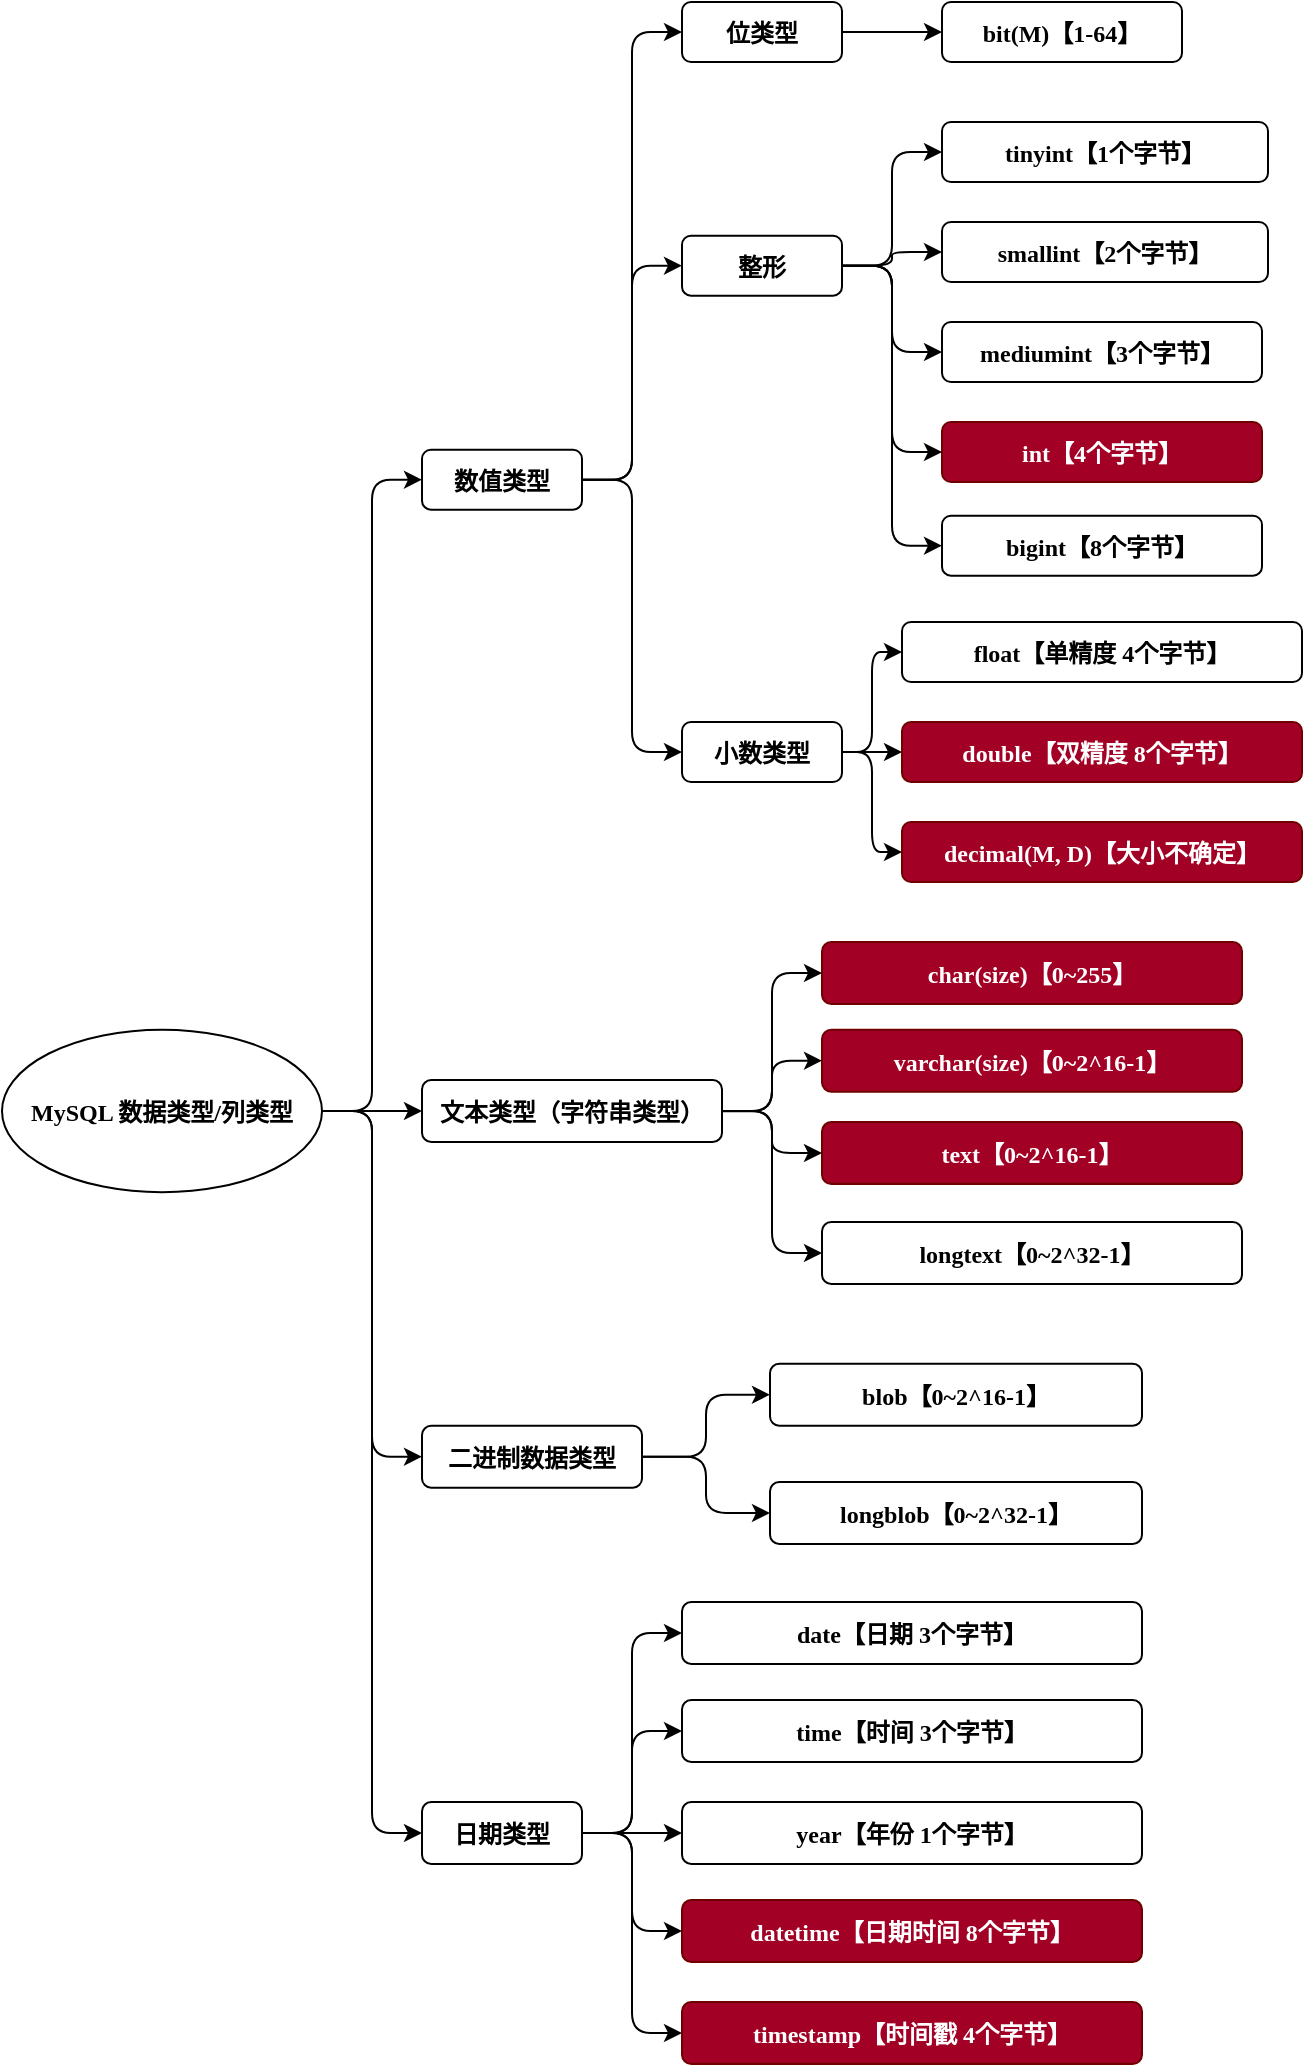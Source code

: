 <mxfile>
    <diagram id="YWlZx64Z_VDlq_uHs3cu" name="第 1 页">
        <mxGraphModel dx="1518" dy="410" grid="1" gridSize="10" guides="1" tooltips="1" connect="1" arrows="1" fold="1" page="1" pageScale="1" pageWidth="827" pageHeight="1169" math="0" shadow="0">
            <root>
                <mxCell id="0"/>
                <mxCell id="1" parent="0"/>
                <mxCell id="19" value="MySQL 数据类型/列类型" style="ellipse;fontFamily=Verdana;fontStyle=1" parent="1" vertex="1">
                    <mxGeometry x="-50" y="833.85" width="160" height="81.3" as="geometry"/>
                </mxCell>
                <mxCell id="80" style="edgeStyle=orthogonalEdgeStyle;html=1;exitX=1;exitY=0.5;exitDx=0;exitDy=0;entryX=0;entryY=0.5;entryDx=0;entryDy=0;fontFamily=Verdana;" parent="1" source="20" target="79" edge="1">
                    <mxGeometry relative="1" as="geometry"/>
                </mxCell>
                <mxCell id="20" value="数值类型" style="rounded=1;fontFamily=Verdana;fontStyle=1" parent="1" vertex="1">
                    <mxGeometry x="160" y="543.85" width="80" height="30" as="geometry"/>
                </mxCell>
                <mxCell id="21" value="" style="edgeStyle=elbowEdgeStyle;elbow=horizontal;fontFamily=Verdana;fontStyle=1" parent="1" source="19" target="20" edge="1">
                    <mxGeometry relative="1" as="geometry"/>
                </mxCell>
                <mxCell id="22" value="文本类型（字符串类型）" style="rounded=1;fontFamily=Verdana;fontStyle=1" parent="1" vertex="1">
                    <mxGeometry x="160" y="859" width="150" height="31" as="geometry"/>
                </mxCell>
                <mxCell id="23" value="" style="edgeStyle=elbowEdgeStyle;elbow=horizontal;fontFamily=Verdana;fontStyle=1" parent="1" source="19" target="22" edge="1">
                    <mxGeometry relative="1" as="geometry"/>
                </mxCell>
                <mxCell id="24" value="二进制数据类型" style="rounded=1;fontFamily=Verdana;fontStyle=1" parent="1" vertex="1">
                    <mxGeometry x="160" y="1031.85" width="110" height="31" as="geometry"/>
                </mxCell>
                <mxCell id="25" value="" style="edgeStyle=elbowEdgeStyle;elbow=horizontal;fontFamily=Verdana;fontStyle=1" parent="1" source="19" target="24" edge="1">
                    <mxGeometry relative="1" as="geometry"/>
                </mxCell>
                <mxCell id="84" style="edgeStyle=orthogonalEdgeStyle;html=1;exitX=1;exitY=0.5;exitDx=0;exitDy=0;entryX=0;entryY=0.5;entryDx=0;entryDy=0;" parent="1" source="26" target="83" edge="1">
                    <mxGeometry relative="1" as="geometry"/>
                </mxCell>
                <mxCell id="86" style="edgeStyle=orthogonalEdgeStyle;html=1;exitX=1;exitY=0.5;exitDx=0;exitDy=0;entryX=0;entryY=0.5;entryDx=0;entryDy=0;" parent="1" source="26" target="85" edge="1">
                    <mxGeometry relative="1" as="geometry"/>
                </mxCell>
                <mxCell id="26" value="日期类型" style="rounded=1;fontFamily=Verdana;fontStyle=1" parent="1" vertex="1">
                    <mxGeometry x="160" y="1220.0" width="80" height="31" as="geometry"/>
                </mxCell>
                <mxCell id="27" value="" style="edgeStyle=elbowEdgeStyle;elbow=horizontal;fontFamily=Verdana;fontStyle=1" parent="1" source="19" target="26" edge="1">
                    <mxGeometry relative="1" as="geometry"/>
                </mxCell>
                <mxCell id="28" value="整形" style="rounded=1;fontFamily=Verdana;fontStyle=1" parent="1" vertex="1">
                    <mxGeometry x="290" y="436.85" width="80" height="30" as="geometry"/>
                </mxCell>
                <mxCell id="29" value="" style="edgeStyle=elbowEdgeStyle;elbow=horizontal;fontFamily=Verdana;fontStyle=1" parent="1" source="20" target="28" edge="1">
                    <mxGeometry relative="1" as="geometry"/>
                </mxCell>
                <mxCell id="76" style="edgeStyle=orthogonalEdgeStyle;html=1;exitX=1;exitY=0.5;exitDx=0;exitDy=0;entryX=0;entryY=0.5;entryDx=0;entryDy=0;fontFamily=Verdana;" parent="1" source="30" target="71" edge="1">
                    <mxGeometry relative="1" as="geometry"/>
                </mxCell>
                <mxCell id="77" style="edgeStyle=orthogonalEdgeStyle;html=1;exitX=1;exitY=0.5;exitDx=0;exitDy=0;entryX=0;entryY=0.5;entryDx=0;entryDy=0;fontFamily=Verdana;" parent="1" source="30" target="72" edge="1">
                    <mxGeometry relative="1" as="geometry"/>
                </mxCell>
                <mxCell id="78" style="edgeStyle=orthogonalEdgeStyle;html=1;exitX=1;exitY=0.5;exitDx=0;exitDy=0;entryX=0;entryY=0.5;entryDx=0;entryDy=0;fontFamily=Verdana;" parent="1" source="30" target="73" edge="1">
                    <mxGeometry relative="1" as="geometry"/>
                </mxCell>
                <mxCell id="30" value="小数类型" style="rounded=1;fontFamily=Verdana;fontStyle=1" parent="1" vertex="1">
                    <mxGeometry x="290" y="680.0" width="80" height="30" as="geometry"/>
                </mxCell>
                <mxCell id="31" value="" style="edgeStyle=elbowEdgeStyle;elbow=horizontal;fontFamily=Verdana;fontStyle=1" parent="1" source="20" target="30" edge="1">
                    <mxGeometry relative="1" as="geometry"/>
                </mxCell>
                <mxCell id="32" value="tinyint【1个字节】" style="rounded=1;fontFamily=Verdana;fontStyle=1" parent="1" vertex="1">
                    <mxGeometry x="420" y="380" width="163" height="30" as="geometry"/>
                </mxCell>
                <mxCell id="33" value="" style="edgeStyle=elbowEdgeStyle;elbow=horizontal;fontFamily=Verdana;fontStyle=1" parent="1" source="28" target="32" edge="1">
                    <mxGeometry relative="1" as="geometry"/>
                </mxCell>
                <mxCell id="34" value="smallint【2个字节】" style="rounded=1;fontFamily=Verdana;fontStyle=1" parent="1" vertex="1">
                    <mxGeometry x="420" y="430" width="163" height="30" as="geometry"/>
                </mxCell>
                <mxCell id="35" value="" style="edgeStyle=elbowEdgeStyle;elbow=horizontal;fontFamily=Verdana;fontStyle=1" parent="1" source="28" target="34" edge="1">
                    <mxGeometry relative="1" as="geometry"/>
                </mxCell>
                <mxCell id="36" value="mediumint【3个字节】" style="rounded=1;fontFamily=Verdana;fontStyle=1" parent="1" vertex="1">
                    <mxGeometry x="420" y="480" width="160" height="30" as="geometry"/>
                </mxCell>
                <mxCell id="37" value="" style="edgeStyle=elbowEdgeStyle;elbow=horizontal;fontFamily=Verdana;fontStyle=1" parent="1" source="28" target="36" edge="1">
                    <mxGeometry relative="1" as="geometry"/>
                </mxCell>
                <mxCell id="38" value="int【4个字节】" style="rounded=1;fontStyle=1;fillColor=#a20025;fontColor=#ffffff;strokeColor=#6F0000;fontFamily=Verdana;" parent="1" vertex="1">
                    <mxGeometry x="420" y="530" width="160" height="30" as="geometry"/>
                </mxCell>
                <mxCell id="39" value="" style="edgeStyle=elbowEdgeStyle;elbow=horizontal;fontFamily=Verdana;fontStyle=1" parent="1" source="28" target="38" edge="1">
                    <mxGeometry relative="1" as="geometry"/>
                </mxCell>
                <mxCell id="40" value="bigint【8个字节】" style="rounded=1;fontFamily=Verdana;fontStyle=1" parent="1" vertex="1">
                    <mxGeometry x="420" y="576.85" width="160" height="30" as="geometry"/>
                </mxCell>
                <mxCell id="41" value="" style="edgeStyle=elbowEdgeStyle;elbow=horizontal;fontFamily=Verdana;fontStyle=1" parent="1" source="28" target="40" edge="1">
                    <mxGeometry relative="1" as="geometry"/>
                </mxCell>
                <mxCell id="46" value="date【日期 3个字节】" style="rounded=1;fontFamily=Verdana;fontStyle=1" parent="1" vertex="1">
                    <mxGeometry x="290" y="1120" width="230" height="31" as="geometry"/>
                </mxCell>
                <mxCell id="47" value="" style="edgeStyle=elbowEdgeStyle;elbow=horizontal;fontFamily=Verdana;fontStyle=1" parent="1" source="26" target="46" edge="1">
                    <mxGeometry relative="1" as="geometry"/>
                </mxCell>
                <mxCell id="48" value="time【时间 3个字节】" style="rounded=1;fontFamily=Verdana;fontStyle=1" parent="1" vertex="1">
                    <mxGeometry x="290" y="1169" width="230" height="31" as="geometry"/>
                </mxCell>
                <mxCell id="49" value="" style="edgeStyle=elbowEdgeStyle;elbow=horizontal;fontFamily=Verdana;fontStyle=1" parent="1" source="26" target="48" edge="1">
                    <mxGeometry relative="1" as="geometry"/>
                </mxCell>
                <mxCell id="50" value="datetime【日期时间 8个字节】" style="rounded=1;fontFamily=Verdana;fontStyle=1;fillColor=#a20025;fontColor=#ffffff;strokeColor=#6F0000;" parent="1" vertex="1">
                    <mxGeometry x="290" y="1269" width="230" height="31" as="geometry"/>
                </mxCell>
                <mxCell id="51" value="" style="edgeStyle=elbowEdgeStyle;elbow=horizontal;fontFamily=Verdana;fontStyle=1" parent="1" source="26" target="50" edge="1">
                    <mxGeometry relative="1" as="geometry"/>
                </mxCell>
                <mxCell id="52" value="char(size)【0~255】" style="rounded=1;fontFamily=Verdana;fontStyle=1;fillColor=#a20025;fontColor=#ffffff;strokeColor=#6F0000;" parent="1" vertex="1">
                    <mxGeometry x="360" y="790" width="210" height="31" as="geometry"/>
                </mxCell>
                <mxCell id="53" value="" style="edgeStyle=elbowEdgeStyle;elbow=horizontal;exitX=1;exitY=0.505;exitDx=0;exitDy=0;exitPerimeter=0;fontFamily=Verdana;fontStyle=1" parent="1" source="22" target="52" edge="1">
                    <mxGeometry relative="1" as="geometry"/>
                </mxCell>
                <mxCell id="54" value="varchar(size)【0~2^16-1】" style="rounded=1;fontFamily=Verdana;fontStyle=1;fillColor=#a20025;fontColor=#ffffff;strokeColor=#6F0000;" parent="1" vertex="1">
                    <mxGeometry x="360" y="833.85" width="210" height="31" as="geometry"/>
                </mxCell>
                <mxCell id="55" value="" style="edgeStyle=elbowEdgeStyle;elbow=horizontal;fontFamily=Verdana;fontStyle=1" parent="1" source="22" target="54" edge="1">
                    <mxGeometry relative="1" as="geometry"/>
                </mxCell>
                <mxCell id="56" value="text【0~2^16-1】" style="rounded=1;fontFamily=Verdana;fontStyle=1;fillColor=#a20025;fontColor=#ffffff;strokeColor=#6F0000;" parent="1" vertex="1">
                    <mxGeometry x="360" y="880" width="210" height="31" as="geometry"/>
                </mxCell>
                <mxCell id="57" value="" style="edgeStyle=elbowEdgeStyle;elbow=horizontal;fontFamily=Verdana;fontStyle=1" parent="1" source="22" target="56" edge="1">
                    <mxGeometry relative="1" as="geometry"/>
                </mxCell>
                <mxCell id="58" value="longtext【0~2^32-1】" style="rounded=1;fontFamily=Verdana;fontStyle=1" parent="1" vertex="1">
                    <mxGeometry x="360" y="930" width="210" height="31" as="geometry"/>
                </mxCell>
                <mxCell id="59" value="" style="edgeStyle=elbowEdgeStyle;elbow=horizontal;fontFamily=Verdana;fontStyle=1" parent="1" source="22" target="58" edge="1">
                    <mxGeometry relative="1" as="geometry"/>
                </mxCell>
                <mxCell id="60" value="blob【0~2^16-1】" style="rounded=1;fontFamily=Verdana;fontStyle=1" parent="1" vertex="1">
                    <mxGeometry x="334" y="1000.85" width="186" height="31" as="geometry"/>
                </mxCell>
                <mxCell id="61" value="" style="edgeStyle=elbowEdgeStyle;elbow=horizontal;fontFamily=Verdana;fontStyle=1" parent="1" source="24" target="60" edge="1">
                    <mxGeometry relative="1" as="geometry"/>
                </mxCell>
                <mxCell id="62" value="longblob【0~2^32-1】" style="rounded=1;fontFamily=Verdana;fontStyle=1" parent="1" vertex="1">
                    <mxGeometry x="334" y="1060" width="186" height="31" as="geometry"/>
                </mxCell>
                <mxCell id="63" value="" style="edgeStyle=elbowEdgeStyle;elbow=horizontal;fontFamily=Verdana;fontStyle=1" parent="1" source="24" target="62" edge="1">
                    <mxGeometry relative="1" as="geometry"/>
                </mxCell>
                <mxCell id="71" value="float【单精度 4个字节】" style="rounded=1;fontFamily=Verdana;fontStyle=1" parent="1" vertex="1">
                    <mxGeometry x="400" y="630" width="200" height="30" as="geometry"/>
                </mxCell>
                <mxCell id="72" value="double【双精度 8个字节】" style="rounded=1;fontFamily=Verdana;fontStyle=1;fillColor=#a20025;fontColor=#ffffff;strokeColor=#6F0000;" parent="1" vertex="1">
                    <mxGeometry x="400" y="680" width="200" height="30" as="geometry"/>
                </mxCell>
                <mxCell id="73" value="decimal(M, D)【大小不确定】" style="rounded=1;fontFamily=Verdana;fontStyle=1;fillColor=#a20025;fontColor=#ffffff;strokeColor=#6F0000;" parent="1" vertex="1">
                    <mxGeometry x="400" y="730" width="200" height="30" as="geometry"/>
                </mxCell>
                <mxCell id="82" style="edgeStyle=orthogonalEdgeStyle;html=1;exitX=1;exitY=0.5;exitDx=0;exitDy=0;entryX=0;entryY=0.5;entryDx=0;entryDy=0;fontFamily=Verdana;" parent="1" source="79" target="81" edge="1">
                    <mxGeometry relative="1" as="geometry"/>
                </mxCell>
                <mxCell id="79" value="位类型" style="rounded=1;fontFamily=Verdana;fontStyle=1" parent="1" vertex="1">
                    <mxGeometry x="290" y="320.0" width="80" height="30" as="geometry"/>
                </mxCell>
                <mxCell id="81" value="bit(M)【1-64】" style="rounded=1;fontFamily=Verdana;fontStyle=1" parent="1" vertex="1">
                    <mxGeometry x="420" y="320" width="120" height="30" as="geometry"/>
                </mxCell>
                <mxCell id="83" value="timestamp【时间戳 4个字节】" style="rounded=1;fontFamily=Verdana;fontStyle=1;fillColor=#a20025;fontColor=#ffffff;strokeColor=#6F0000;" parent="1" vertex="1">
                    <mxGeometry x="290" y="1320" width="230" height="31" as="geometry"/>
                </mxCell>
                <mxCell id="85" value="year【年份 1个字节】" style="rounded=1;fontFamily=Verdana;fontStyle=1" parent="1" vertex="1">
                    <mxGeometry x="290" y="1220" width="230" height="31" as="geometry"/>
                </mxCell>
            </root>
        </mxGraphModel>
    </diagram>
</mxfile>
